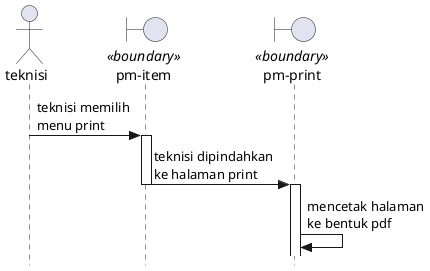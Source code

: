 @startuml printPM 

skinparam style strictuml

actor teknisi
boundary "pm-item" as item <<boundary>>
boundary "pm-print" as print <<boundary>>

teknisi -> item : teknisi memilih\nmenu print
    activate item
item -> print : teknisi dipindahkan\nke halaman print
    deactivate item
    activate print
print -> print : mencetak halaman\nke bentuk pdf

@enduml



@startuml printCM

skinparam style strictuml

actor teknisi
boundary "cm-item" as item <<boundary>>
boundary "cm-print" as print <<boundary>>

teknisi -> item : teknisi memilih\nmenu print
    activate item
item -> print : teknisi dipindahkan\nke halaman print
    deactivate item
    activate print
print -> print : mencetak halaman\nke bentuk pdf

@enduml
